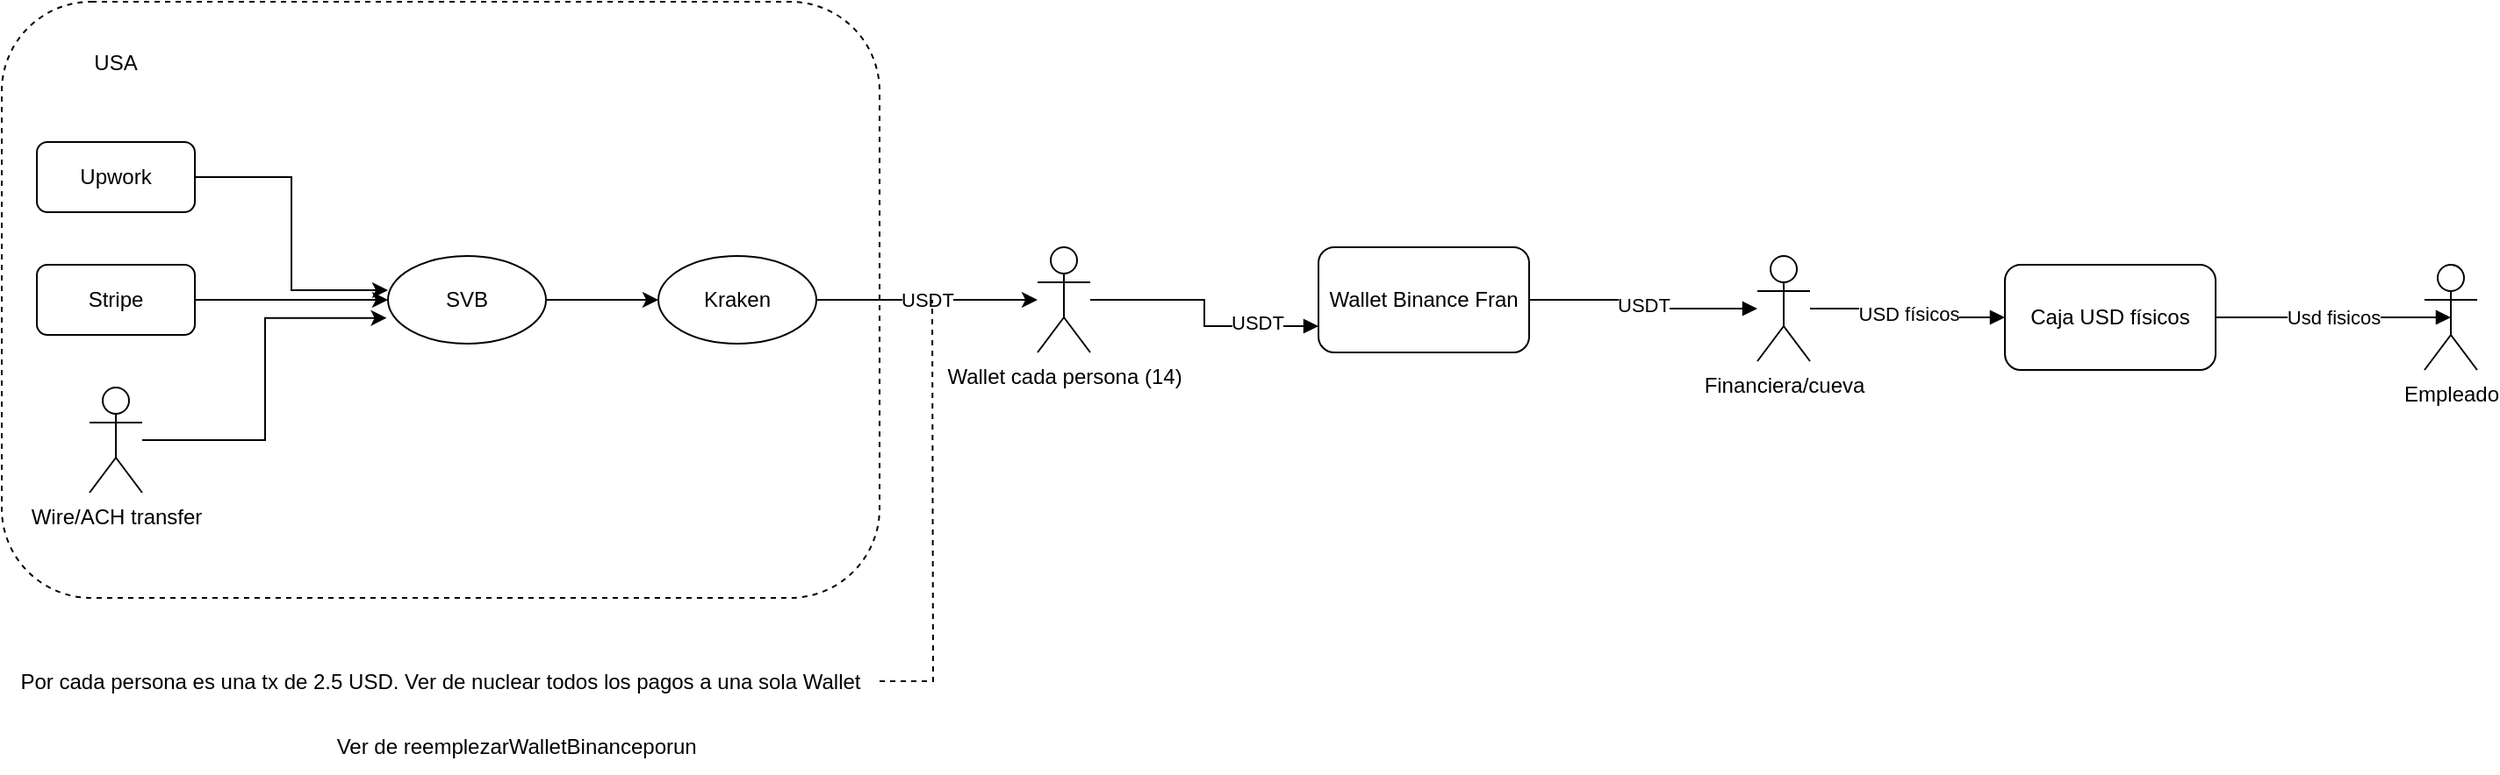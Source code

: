 <mxfile version="20.7.4" type="github">
  <diagram id="WY6eLPj0wJiWYhOSjMlj" name="Página-1">
    <mxGraphModel dx="1195" dy="713" grid="1" gridSize="10" guides="1" tooltips="1" connect="1" arrows="1" fold="1" page="1" pageScale="1" pageWidth="827" pageHeight="1169" math="0" shadow="0">
      <root>
        <mxCell id="0" />
        <mxCell id="1" parent="0" />
        <mxCell id="Bsk7Vog6S74ePI7YdXme-16" value="" style="rounded=1;whiteSpace=wrap;html=1;dashed=1;" vertex="1" parent="1">
          <mxGeometry x="40" y="20" width="500" height="340" as="geometry" />
        </mxCell>
        <mxCell id="Bsk7Vog6S74ePI7YdXme-7" style="edgeStyle=orthogonalEdgeStyle;rounded=0;orthogonalLoop=1;jettySize=auto;html=1;entryX=0;entryY=0.39;entryDx=0;entryDy=0;entryPerimeter=0;" edge="1" parent="1" source="Bsk7Vog6S74ePI7YdXme-1" target="Bsk7Vog6S74ePI7YdXme-6">
          <mxGeometry relative="1" as="geometry" />
        </mxCell>
        <mxCell id="Bsk7Vog6S74ePI7YdXme-1" value="Upwork" style="rounded=1;whiteSpace=wrap;html=1;" vertex="1" parent="1">
          <mxGeometry x="60" y="100" width="90" height="40" as="geometry" />
        </mxCell>
        <mxCell id="Bsk7Vog6S74ePI7YdXme-8" style="edgeStyle=orthogonalEdgeStyle;rounded=0;orthogonalLoop=1;jettySize=auto;html=1;entryX=0;entryY=0.5;entryDx=0;entryDy=0;" edge="1" parent="1" source="Bsk7Vog6S74ePI7YdXme-2" target="Bsk7Vog6S74ePI7YdXme-6">
          <mxGeometry relative="1" as="geometry" />
        </mxCell>
        <mxCell id="Bsk7Vog6S74ePI7YdXme-2" value="Stripe" style="rounded=1;whiteSpace=wrap;html=1;" vertex="1" parent="1">
          <mxGeometry x="60" y="170" width="90" height="40" as="geometry" />
        </mxCell>
        <mxCell id="Bsk7Vog6S74ePI7YdXme-9" style="edgeStyle=orthogonalEdgeStyle;rounded=0;orthogonalLoop=1;jettySize=auto;html=1;entryX=-0.008;entryY=0.707;entryDx=0;entryDy=0;entryPerimeter=0;" edge="1" parent="1" source="Bsk7Vog6S74ePI7YdXme-3" target="Bsk7Vog6S74ePI7YdXme-6">
          <mxGeometry relative="1" as="geometry" />
        </mxCell>
        <mxCell id="Bsk7Vog6S74ePI7YdXme-3" value="Wire/ACH transfer" style="shape=umlActor;verticalLabelPosition=bottom;verticalAlign=top;html=1;outlineConnect=0;" vertex="1" parent="1">
          <mxGeometry x="90" y="240" width="30" height="60" as="geometry" />
        </mxCell>
        <mxCell id="Bsk7Vog6S74ePI7YdXme-11" style="edgeStyle=orthogonalEdgeStyle;rounded=0;orthogonalLoop=1;jettySize=auto;html=1;entryX=0;entryY=0.5;entryDx=0;entryDy=0;" edge="1" parent="1" source="Bsk7Vog6S74ePI7YdXme-6" target="Bsk7Vog6S74ePI7YdXme-10">
          <mxGeometry relative="1" as="geometry" />
        </mxCell>
        <mxCell id="Bsk7Vog6S74ePI7YdXme-6" value="SVB" style="ellipse;whiteSpace=wrap;html=1;" vertex="1" parent="1">
          <mxGeometry x="260" y="165" width="90" height="50" as="geometry" />
        </mxCell>
        <mxCell id="Bsk7Vog6S74ePI7YdXme-13" value="USDT" style="edgeStyle=orthogonalEdgeStyle;rounded=0;orthogonalLoop=1;jettySize=auto;html=1;" edge="1" parent="1" source="Bsk7Vog6S74ePI7YdXme-10" target="Bsk7Vog6S74ePI7YdXme-12">
          <mxGeometry relative="1" as="geometry" />
        </mxCell>
        <mxCell id="Bsk7Vog6S74ePI7YdXme-10" value="Kraken" style="ellipse;whiteSpace=wrap;html=1;" vertex="1" parent="1">
          <mxGeometry x="414" y="165" width="90" height="50" as="geometry" />
        </mxCell>
        <mxCell id="Bsk7Vog6S74ePI7YdXme-25" style="edgeStyle=orthogonalEdgeStyle;rounded=0;orthogonalLoop=1;jettySize=auto;html=1;entryX=0;entryY=0.75;entryDx=0;entryDy=0;endArrow=block;endFill=1;" edge="1" parent="1" source="Bsk7Vog6S74ePI7YdXme-12" target="Bsk7Vog6S74ePI7YdXme-18">
          <mxGeometry relative="1" as="geometry" />
        </mxCell>
        <mxCell id="Bsk7Vog6S74ePI7YdXme-26" value="USDT" style="edgeLabel;html=1;align=center;verticalAlign=middle;resizable=0;points=[];" vertex="1" connectable="0" parent="Bsk7Vog6S74ePI7YdXme-25">
          <mxGeometry x="0.514" y="2" relative="1" as="geometry">
            <mxPoint as="offset" />
          </mxGeometry>
        </mxCell>
        <mxCell id="Bsk7Vog6S74ePI7YdXme-12" value="Wallet cada persona (14)" style="shape=umlActor;verticalLabelPosition=bottom;verticalAlign=top;html=1;outlineConnect=0;" vertex="1" parent="1">
          <mxGeometry x="630" y="160" width="30" height="60" as="geometry" />
        </mxCell>
        <mxCell id="Bsk7Vog6S74ePI7YdXme-27" value="USDT" style="edgeStyle=orthogonalEdgeStyle;rounded=0;orthogonalLoop=1;jettySize=auto;html=1;endArrow=block;endFill=1;" edge="1" parent="1" source="Bsk7Vog6S74ePI7YdXme-18" target="Bsk7Vog6S74ePI7YdXme-24">
          <mxGeometry relative="1" as="geometry" />
        </mxCell>
        <mxCell id="Bsk7Vog6S74ePI7YdXme-18" value="Wallet Binance Fran" style="rounded=1;whiteSpace=wrap;html=1;" vertex="1" parent="1">
          <mxGeometry x="790" y="160" width="120" height="60" as="geometry" />
        </mxCell>
        <mxCell id="Bsk7Vog6S74ePI7YdXme-34" value="Usd fisicos" style="edgeStyle=orthogonalEdgeStyle;rounded=0;orthogonalLoop=1;jettySize=auto;html=1;entryX=0.5;entryY=0.5;entryDx=0;entryDy=0;entryPerimeter=0;endArrow=block;endFill=1;" edge="1" parent="1" source="Bsk7Vog6S74ePI7YdXme-20" target="Bsk7Vog6S74ePI7YdXme-29">
          <mxGeometry relative="1" as="geometry" />
        </mxCell>
        <mxCell id="Bsk7Vog6S74ePI7YdXme-20" value="Caja USD físicos" style="rounded=1;whiteSpace=wrap;html=1;" vertex="1" parent="1">
          <mxGeometry x="1181" y="170" width="120" height="60" as="geometry" />
        </mxCell>
        <mxCell id="Bsk7Vog6S74ePI7YdXme-23" style="rounded=0;orthogonalLoop=1;jettySize=auto;html=1;dashed=1;edgeStyle=orthogonalEdgeStyle;endArrow=none;endFill=0;" edge="1" parent="1" source="Bsk7Vog6S74ePI7YdXme-21">
          <mxGeometry relative="1" as="geometry">
            <mxPoint x="570" y="190" as="targetPoint" />
          </mxGeometry>
        </mxCell>
        <mxCell id="Bsk7Vog6S74ePI7YdXme-21" value="Por cada persona es una tx de 2.5 USD. Ver de nuclear todos los pagos a una sola Wallet" style="text;html=1;strokeColor=none;fillColor=none;align=center;verticalAlign=middle;whiteSpace=wrap;rounded=0;" vertex="1" parent="1">
          <mxGeometry x="40" y="390" width="500" height="35" as="geometry" />
        </mxCell>
        <mxCell id="Bsk7Vog6S74ePI7YdXme-33" value="USD físicos" style="edgeStyle=orthogonalEdgeStyle;rounded=0;orthogonalLoop=1;jettySize=auto;html=1;entryX=0;entryY=0.5;entryDx=0;entryDy=0;endArrow=block;endFill=1;" edge="1" parent="1" source="Bsk7Vog6S74ePI7YdXme-24" target="Bsk7Vog6S74ePI7YdXme-20">
          <mxGeometry relative="1" as="geometry" />
        </mxCell>
        <mxCell id="Bsk7Vog6S74ePI7YdXme-24" value="Financiera/cueva" style="shape=umlActor;verticalLabelPosition=bottom;verticalAlign=top;html=1;outlineConnect=0;" vertex="1" parent="1">
          <mxGeometry x="1040" y="165" width="30" height="60" as="geometry" />
        </mxCell>
        <mxCell id="Bsk7Vog6S74ePI7YdXme-29" value="Empleado" style="shape=umlActor;verticalLabelPosition=bottom;verticalAlign=top;html=1;outlineConnect=0;" vertex="1" parent="1">
          <mxGeometry x="1420" y="170" width="30" height="60" as="geometry" />
        </mxCell>
        <mxCell id="Bsk7Vog6S74ePI7YdXme-31" value="USA" style="text;html=1;strokeColor=none;fillColor=none;align=center;verticalAlign=middle;whiteSpace=wrap;rounded=0;" vertex="1" parent="1">
          <mxGeometry x="75" y="40" width="60" height="30" as="geometry" />
        </mxCell>
        <mxCell id="Bsk7Vog6S74ePI7YdXme-32" value="Ver de reemplezarWalletBinanceporun&amp;nbsp;" style="text;html=1;strokeColor=none;fillColor=none;align=center;verticalAlign=middle;whiteSpace=wrap;rounded=0;" vertex="1" parent="1">
          <mxGeometry x="40" y="430" width="590" height="30" as="geometry" />
        </mxCell>
      </root>
    </mxGraphModel>
  </diagram>
</mxfile>
